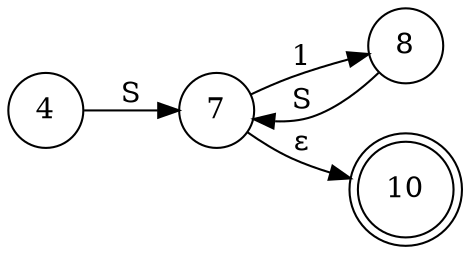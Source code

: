 

digraph L {
    rankdir=LR;
    // L -> S L'
    4 [shape=circle, label="4"];
    8 [shape=circle, label="8"];
    7 [shape=circle, label="7"];
    10 [shape=doublecircle, label="10"];

    4 -> 7 [label="S"];
    7 -> 8 [label="1"];
    8 -> 7 [label="S"];
    7 -> 10 [label="ε"];
}